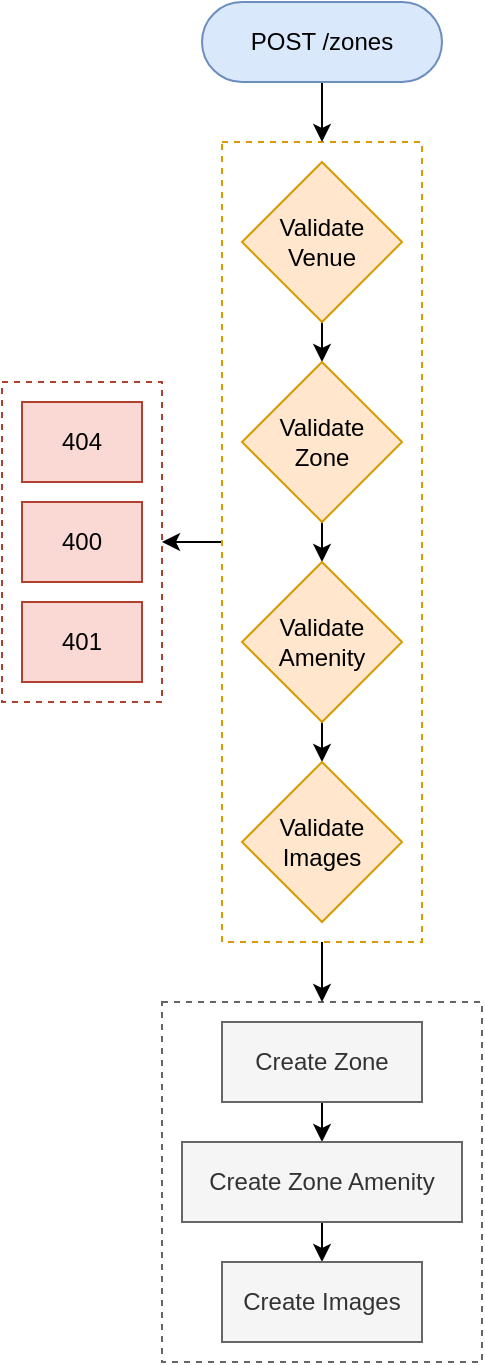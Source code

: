 <mxfile version="26.0.4">
  <diagram name="Page-1" id="jisUZIUTz7ii-qfC-p5y">
    <mxGraphModel dx="1400" dy="892" grid="1" gridSize="10" guides="1" tooltips="1" connect="1" arrows="1" fold="1" page="1" pageScale="1" pageWidth="850" pageHeight="1100" math="0" shadow="0">
      <root>
        <mxCell id="0" />
        <mxCell id="1" parent="0" />
        <mxCell id="4MlLHxpQCFnRz9ioGr0C-12" value="" style="rounded=0;whiteSpace=wrap;html=1;fillColor=none;fontColor=#333333;strokeColor=#666666;dashed=1;" vertex="1" parent="1">
          <mxGeometry x="220" y="620" width="160" height="180" as="geometry" />
        </mxCell>
        <mxCell id="4MlLHxpQCFnRz9ioGr0C-17" style="edgeStyle=orthogonalEdgeStyle;rounded=0;orthogonalLoop=1;jettySize=auto;html=1;exitX=0.5;exitY=1;exitDx=0;exitDy=0;entryX=0.5;entryY=0;entryDx=0;entryDy=0;" edge="1" parent="1" source="4MlLHxpQCFnRz9ioGr0C-6" target="4MlLHxpQCFnRz9ioGr0C-12">
          <mxGeometry relative="1" as="geometry" />
        </mxCell>
        <mxCell id="4MlLHxpQCFnRz9ioGr0C-29" style="edgeStyle=orthogonalEdgeStyle;rounded=0;orthogonalLoop=1;jettySize=auto;html=1;exitX=0;exitY=0.5;exitDx=0;exitDy=0;entryX=1;entryY=0.5;entryDx=0;entryDy=0;" edge="1" parent="1" source="4MlLHxpQCFnRz9ioGr0C-6" target="4MlLHxpQCFnRz9ioGr0C-18">
          <mxGeometry relative="1" as="geometry" />
        </mxCell>
        <mxCell id="4MlLHxpQCFnRz9ioGr0C-6" value="" style="rounded=0;whiteSpace=wrap;html=1;fillColor=none;strokeColor=#d79b00;dashed=1;" vertex="1" parent="1">
          <mxGeometry x="250" y="190" width="100" height="400" as="geometry" />
        </mxCell>
        <mxCell id="4MlLHxpQCFnRz9ioGr0C-7" style="edgeStyle=orthogonalEdgeStyle;rounded=0;orthogonalLoop=1;jettySize=auto;html=1;exitX=0.5;exitY=1;exitDx=0;exitDy=0;entryX=0.5;entryY=0;entryDx=0;entryDy=0;" edge="1" parent="1" source="4MlLHxpQCFnRz9ioGr0C-1" target="4MlLHxpQCFnRz9ioGr0C-6">
          <mxGeometry relative="1" as="geometry" />
        </mxCell>
        <mxCell id="4MlLHxpQCFnRz9ioGr0C-1" value="POST /zones" style="rounded=1;whiteSpace=wrap;html=1;arcSize=50;fillColor=#dae8fc;strokeColor=#6c8ebf;" vertex="1" parent="1">
          <mxGeometry x="240" y="120" width="120" height="40" as="geometry" />
        </mxCell>
        <mxCell id="4MlLHxpQCFnRz9ioGr0C-8" style="edgeStyle=orthogonalEdgeStyle;rounded=0;orthogonalLoop=1;jettySize=auto;html=1;exitX=0.5;exitY=1;exitDx=0;exitDy=0;entryX=0.5;entryY=0;entryDx=0;entryDy=0;" edge="1" parent="1" source="4MlLHxpQCFnRz9ioGr0C-2" target="4MlLHxpQCFnRz9ioGr0C-3">
          <mxGeometry relative="1" as="geometry" />
        </mxCell>
        <mxCell id="4MlLHxpQCFnRz9ioGr0C-2" value="Validate&lt;div&gt;Venue&lt;/div&gt;" style="rhombus;whiteSpace=wrap;html=1;fillColor=#ffe6cc;strokeColor=#d79b00;" vertex="1" parent="1">
          <mxGeometry x="260" y="200" width="80" height="80" as="geometry" />
        </mxCell>
        <mxCell id="4MlLHxpQCFnRz9ioGr0C-9" style="edgeStyle=orthogonalEdgeStyle;rounded=0;orthogonalLoop=1;jettySize=auto;html=1;exitX=0.5;exitY=1;exitDx=0;exitDy=0;entryX=0.5;entryY=0;entryDx=0;entryDy=0;" edge="1" parent="1" source="4MlLHxpQCFnRz9ioGr0C-3" target="4MlLHxpQCFnRz9ioGr0C-4">
          <mxGeometry relative="1" as="geometry" />
        </mxCell>
        <mxCell id="4MlLHxpQCFnRz9ioGr0C-3" value="Validate&lt;div&gt;Zone&lt;/div&gt;" style="rhombus;whiteSpace=wrap;html=1;fillColor=#ffe6cc;strokeColor=#d79b00;" vertex="1" parent="1">
          <mxGeometry x="260" y="300" width="80" height="80" as="geometry" />
        </mxCell>
        <mxCell id="4MlLHxpQCFnRz9ioGr0C-10" style="edgeStyle=orthogonalEdgeStyle;rounded=0;orthogonalLoop=1;jettySize=auto;html=1;exitX=0.5;exitY=1;exitDx=0;exitDy=0;entryX=0.5;entryY=0;entryDx=0;entryDy=0;" edge="1" parent="1" source="4MlLHxpQCFnRz9ioGr0C-4" target="4MlLHxpQCFnRz9ioGr0C-5">
          <mxGeometry relative="1" as="geometry" />
        </mxCell>
        <mxCell id="4MlLHxpQCFnRz9ioGr0C-4" value="Validate&lt;div&gt;Amenity&lt;/div&gt;" style="rhombus;whiteSpace=wrap;html=1;fillColor=#ffe6cc;strokeColor=#d79b00;" vertex="1" parent="1">
          <mxGeometry x="260" y="400" width="80" height="80" as="geometry" />
        </mxCell>
        <mxCell id="4MlLHxpQCFnRz9ioGr0C-5" value="Validate&lt;div&gt;Images&lt;/div&gt;" style="rhombus;whiteSpace=wrap;html=1;fillColor=#ffe6cc;strokeColor=#d79b00;" vertex="1" parent="1">
          <mxGeometry x="260" y="500" width="80" height="80" as="geometry" />
        </mxCell>
        <mxCell id="4MlLHxpQCFnRz9ioGr0C-14" style="edgeStyle=orthogonalEdgeStyle;rounded=0;orthogonalLoop=1;jettySize=auto;html=1;exitX=0.5;exitY=1;exitDx=0;exitDy=0;entryX=0.5;entryY=0;entryDx=0;entryDy=0;" edge="1" parent="1" source="4MlLHxpQCFnRz9ioGr0C-11" target="4MlLHxpQCFnRz9ioGr0C-13">
          <mxGeometry relative="1" as="geometry" />
        </mxCell>
        <mxCell id="4MlLHxpQCFnRz9ioGr0C-11" value="Create Zone" style="rounded=0;whiteSpace=wrap;html=1;fillColor=#f5f5f5;fontColor=#333333;strokeColor=#666666;" vertex="1" parent="1">
          <mxGeometry x="250" y="630" width="100" height="40" as="geometry" />
        </mxCell>
        <mxCell id="4MlLHxpQCFnRz9ioGr0C-16" style="edgeStyle=orthogonalEdgeStyle;rounded=0;orthogonalLoop=1;jettySize=auto;html=1;exitX=0.5;exitY=1;exitDx=0;exitDy=0;entryX=0.5;entryY=0;entryDx=0;entryDy=0;" edge="1" parent="1" source="4MlLHxpQCFnRz9ioGr0C-13" target="4MlLHxpQCFnRz9ioGr0C-15">
          <mxGeometry relative="1" as="geometry" />
        </mxCell>
        <mxCell id="4MlLHxpQCFnRz9ioGr0C-13" value="Create Zone Amenity" style="rounded=0;whiteSpace=wrap;html=1;fillColor=#f5f5f5;fontColor=#333333;strokeColor=#666666;" vertex="1" parent="1">
          <mxGeometry x="230" y="690" width="140" height="40" as="geometry" />
        </mxCell>
        <mxCell id="4MlLHxpQCFnRz9ioGr0C-15" value="Create Images" style="rounded=0;whiteSpace=wrap;html=1;fillColor=#f5f5f5;fontColor=#333333;strokeColor=#666666;" vertex="1" parent="1">
          <mxGeometry x="250" y="750" width="100" height="40" as="geometry" />
        </mxCell>
        <mxCell id="4MlLHxpQCFnRz9ioGr0C-18" value="" style="rounded=0;whiteSpace=wrap;html=1;fillColor=none;strokeColor=#ae4132;dashed=1;" vertex="1" parent="1">
          <mxGeometry x="140" y="310" width="80" height="160" as="geometry" />
        </mxCell>
        <mxCell id="4MlLHxpQCFnRz9ioGr0C-19" value="404" style="rounded=0;whiteSpace=wrap;html=1;fillColor=#fad9d5;strokeColor=#ae4132;" vertex="1" parent="1">
          <mxGeometry x="150" y="320" width="60" height="40" as="geometry" />
        </mxCell>
        <mxCell id="4MlLHxpQCFnRz9ioGr0C-23" value="400" style="rounded=0;whiteSpace=wrap;html=1;fillColor=#fad9d5;strokeColor=#ae4132;" vertex="1" parent="1">
          <mxGeometry x="150" y="370" width="60" height="40" as="geometry" />
        </mxCell>
        <mxCell id="4MlLHxpQCFnRz9ioGr0C-24" value="401" style="rounded=0;whiteSpace=wrap;html=1;fillColor=#fad9d5;strokeColor=#ae4132;" vertex="1" parent="1">
          <mxGeometry x="150" y="420" width="60" height="40" as="geometry" />
        </mxCell>
      </root>
    </mxGraphModel>
  </diagram>
</mxfile>
